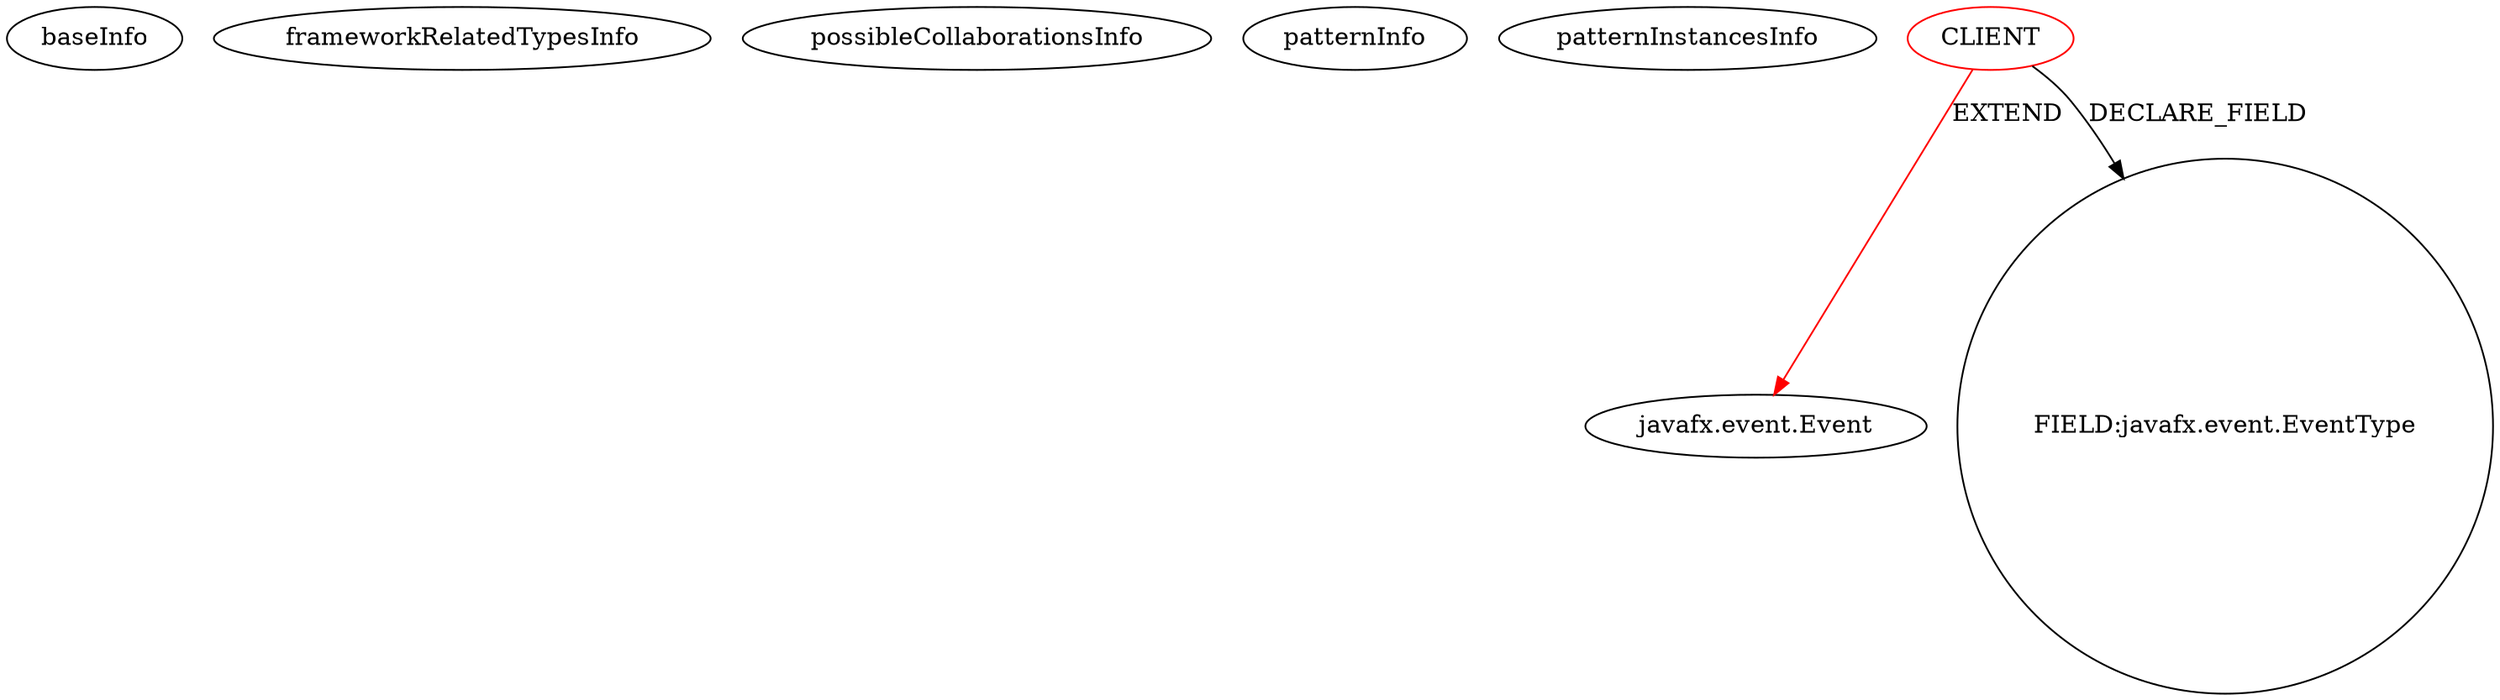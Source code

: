 digraph {
baseInfo[graphId=417,category="pattern",isAnonymous=false,possibleRelation=false]
frameworkRelatedTypesInfo[0="javafx.event.Event"]
possibleCollaborationsInfo[]
patternInfo[frequency=4.0,patternRootClient=0]
patternInstancesInfo[0="mfischbo-fxplumber~/mfischbo-fxplumber/fxplumber-master/fxplumber/src/main/java/de/artignition/fxplumber/event/ConnectorEvent.java~ConnectorEvent~3610",1="mfischbo-fxplumber~/mfischbo-fxplumber/fxplumber-master/fxplumber/src/main/java/de/artignition/fxplumber/event/ConnectionEvent.java~ConnectionEvent~3608",2="abuczko-JFXDockManager~/abuczko-JFXDockManager/JFXDockManager-master/JFXDockManager/src/controller/event/DockPanelModificationEvent.java~DockPanelModificationEvent~1689",3="mfischbo-fxplumber~/mfischbo-fxplumber/fxplumber-master/fxplumber/src/main/java/de/artignition/fxplumber/event/NodeEvent.java~NodeEvent~3609"]
1[label="javafx.event.Event",vertexType="FRAMEWORK_CLASS_TYPE",isFrameworkType=false]
0[label="CLIENT",vertexType="ROOT_CLIENT_CLASS_DECLARATION",isFrameworkType=false,color=red]
4[label="FIELD:javafx.event.EventType",vertexType="FIELD_DECLARATION",isFrameworkType=false,shape=circle]
0->1[label="EXTEND",color=red]
0->4[label="DECLARE_FIELD"]
}

